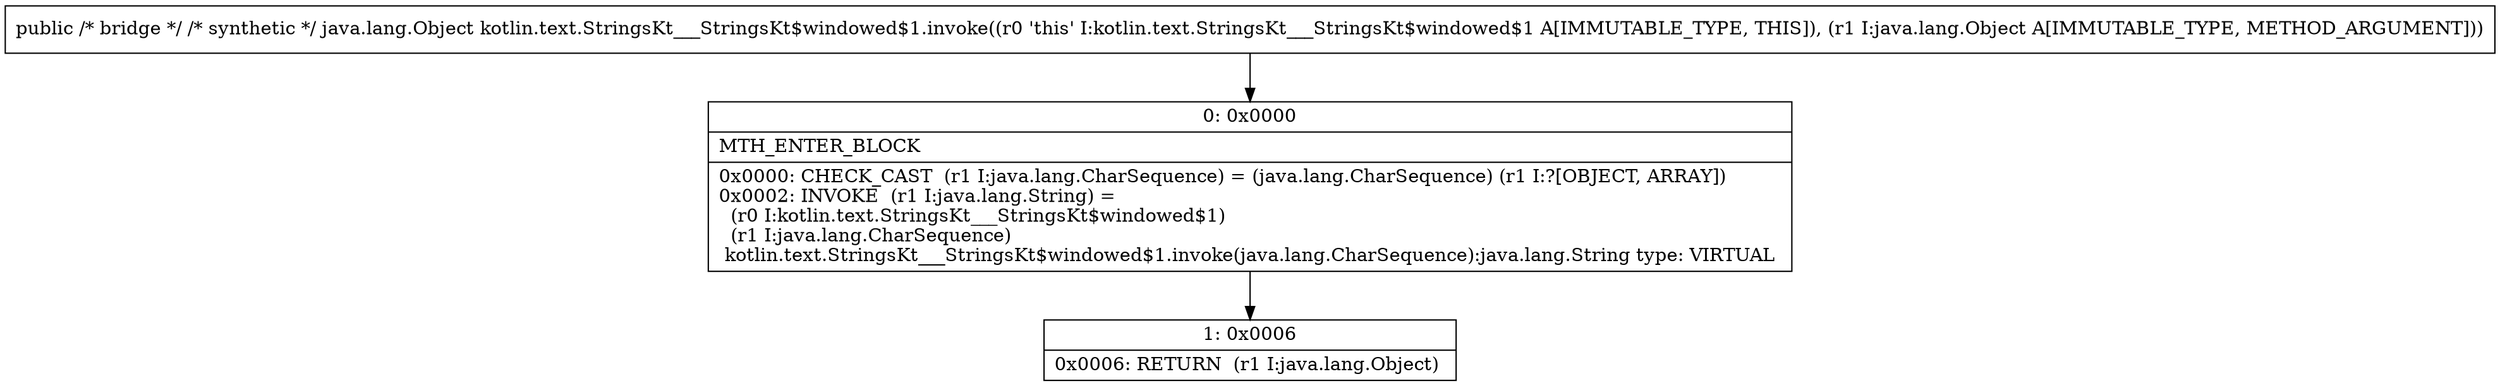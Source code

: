 digraph "CFG forkotlin.text.StringsKt___StringsKt$windowed$1.invoke(Ljava\/lang\/Object;)Ljava\/lang\/Object;" {
Node_0 [shape=record,label="{0\:\ 0x0000|MTH_ENTER_BLOCK\l|0x0000: CHECK_CAST  (r1 I:java.lang.CharSequence) = (java.lang.CharSequence) (r1 I:?[OBJECT, ARRAY]) \l0x0002: INVOKE  (r1 I:java.lang.String) = \l  (r0 I:kotlin.text.StringsKt___StringsKt$windowed$1)\l  (r1 I:java.lang.CharSequence)\l kotlin.text.StringsKt___StringsKt$windowed$1.invoke(java.lang.CharSequence):java.lang.String type: VIRTUAL \l}"];
Node_1 [shape=record,label="{1\:\ 0x0006|0x0006: RETURN  (r1 I:java.lang.Object) \l}"];
MethodNode[shape=record,label="{public \/* bridge *\/ \/* synthetic *\/ java.lang.Object kotlin.text.StringsKt___StringsKt$windowed$1.invoke((r0 'this' I:kotlin.text.StringsKt___StringsKt$windowed$1 A[IMMUTABLE_TYPE, THIS]), (r1 I:java.lang.Object A[IMMUTABLE_TYPE, METHOD_ARGUMENT])) }"];
MethodNode -> Node_0;
Node_0 -> Node_1;
}

